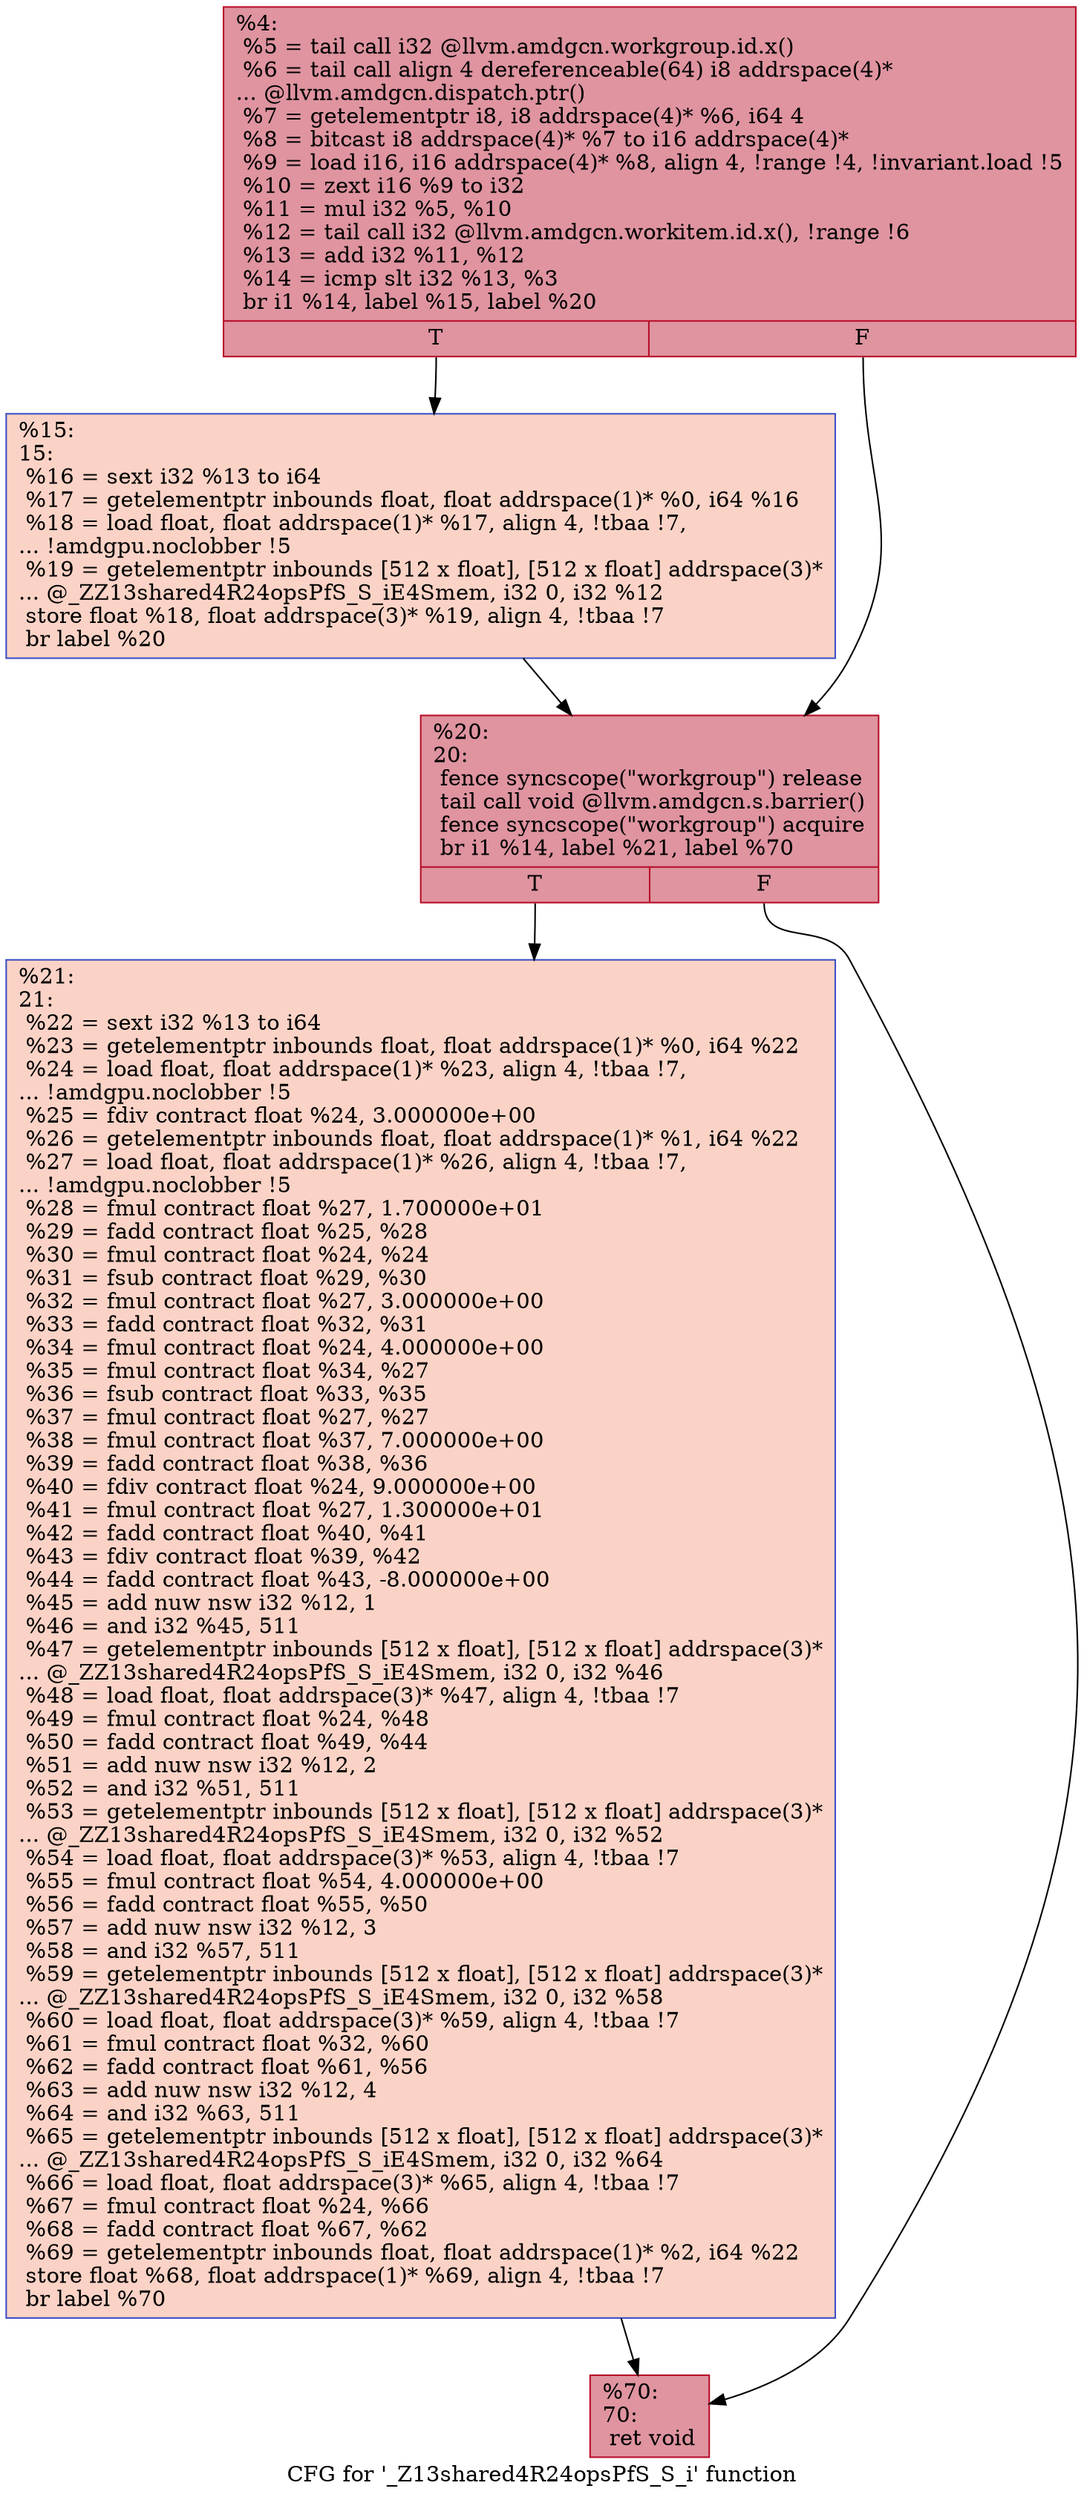 digraph "CFG for '_Z13shared4R24opsPfS_S_i' function" {
	label="CFG for '_Z13shared4R24opsPfS_S_i' function";

	Node0x6494790 [shape=record,color="#b70d28ff", style=filled, fillcolor="#b70d2870",label="{%4:\l  %5 = tail call i32 @llvm.amdgcn.workgroup.id.x()\l  %6 = tail call align 4 dereferenceable(64) i8 addrspace(4)*\l... @llvm.amdgcn.dispatch.ptr()\l  %7 = getelementptr i8, i8 addrspace(4)* %6, i64 4\l  %8 = bitcast i8 addrspace(4)* %7 to i16 addrspace(4)*\l  %9 = load i16, i16 addrspace(4)* %8, align 4, !range !4, !invariant.load !5\l  %10 = zext i16 %9 to i32\l  %11 = mul i32 %5, %10\l  %12 = tail call i32 @llvm.amdgcn.workitem.id.x(), !range !6\l  %13 = add i32 %11, %12\l  %14 = icmp slt i32 %13, %3\l  br i1 %14, label %15, label %20\l|{<s0>T|<s1>F}}"];
	Node0x6494790:s0 -> Node0x64966a0;
	Node0x6494790:s1 -> Node0x6496730;
	Node0x64966a0 [shape=record,color="#3d50c3ff", style=filled, fillcolor="#f59c7d70",label="{%15:\l15:                                               \l  %16 = sext i32 %13 to i64\l  %17 = getelementptr inbounds float, float addrspace(1)* %0, i64 %16\l  %18 = load float, float addrspace(1)* %17, align 4, !tbaa !7,\l... !amdgpu.noclobber !5\l  %19 = getelementptr inbounds [512 x float], [512 x float] addrspace(3)*\l... @_ZZ13shared4R24opsPfS_S_iE4Smem, i32 0, i32 %12\l  store float %18, float addrspace(3)* %19, align 4, !tbaa !7\l  br label %20\l}"];
	Node0x64966a0 -> Node0x6496730;
	Node0x6496730 [shape=record,color="#b70d28ff", style=filled, fillcolor="#b70d2870",label="{%20:\l20:                                               \l  fence syncscope(\"workgroup\") release\l  tail call void @llvm.amdgcn.s.barrier()\l  fence syncscope(\"workgroup\") acquire\l  br i1 %14, label %21, label %70\l|{<s0>T|<s1>F}}"];
	Node0x6496730:s0 -> Node0x6497d20;
	Node0x6496730:s1 -> Node0x6497d70;
	Node0x6497d20 [shape=record,color="#3d50c3ff", style=filled, fillcolor="#f59c7d70",label="{%21:\l21:                                               \l  %22 = sext i32 %13 to i64\l  %23 = getelementptr inbounds float, float addrspace(1)* %0, i64 %22\l  %24 = load float, float addrspace(1)* %23, align 4, !tbaa !7,\l... !amdgpu.noclobber !5\l  %25 = fdiv contract float %24, 3.000000e+00\l  %26 = getelementptr inbounds float, float addrspace(1)* %1, i64 %22\l  %27 = load float, float addrspace(1)* %26, align 4, !tbaa !7,\l... !amdgpu.noclobber !5\l  %28 = fmul contract float %27, 1.700000e+01\l  %29 = fadd contract float %25, %28\l  %30 = fmul contract float %24, %24\l  %31 = fsub contract float %29, %30\l  %32 = fmul contract float %27, 3.000000e+00\l  %33 = fadd contract float %32, %31\l  %34 = fmul contract float %24, 4.000000e+00\l  %35 = fmul contract float %34, %27\l  %36 = fsub contract float %33, %35\l  %37 = fmul contract float %27, %27\l  %38 = fmul contract float %37, 7.000000e+00\l  %39 = fadd contract float %38, %36\l  %40 = fdiv contract float %24, 9.000000e+00\l  %41 = fmul contract float %27, 1.300000e+01\l  %42 = fadd contract float %40, %41\l  %43 = fdiv contract float %39, %42\l  %44 = fadd contract float %43, -8.000000e+00\l  %45 = add nuw nsw i32 %12, 1\l  %46 = and i32 %45, 511\l  %47 = getelementptr inbounds [512 x float], [512 x float] addrspace(3)*\l... @_ZZ13shared4R24opsPfS_S_iE4Smem, i32 0, i32 %46\l  %48 = load float, float addrspace(3)* %47, align 4, !tbaa !7\l  %49 = fmul contract float %24, %48\l  %50 = fadd contract float %49, %44\l  %51 = add nuw nsw i32 %12, 2\l  %52 = and i32 %51, 511\l  %53 = getelementptr inbounds [512 x float], [512 x float] addrspace(3)*\l... @_ZZ13shared4R24opsPfS_S_iE4Smem, i32 0, i32 %52\l  %54 = load float, float addrspace(3)* %53, align 4, !tbaa !7\l  %55 = fmul contract float %54, 4.000000e+00\l  %56 = fadd contract float %55, %50\l  %57 = add nuw nsw i32 %12, 3\l  %58 = and i32 %57, 511\l  %59 = getelementptr inbounds [512 x float], [512 x float] addrspace(3)*\l... @_ZZ13shared4R24opsPfS_S_iE4Smem, i32 0, i32 %58\l  %60 = load float, float addrspace(3)* %59, align 4, !tbaa !7\l  %61 = fmul contract float %32, %60\l  %62 = fadd contract float %61, %56\l  %63 = add nuw nsw i32 %12, 4\l  %64 = and i32 %63, 511\l  %65 = getelementptr inbounds [512 x float], [512 x float] addrspace(3)*\l... @_ZZ13shared4R24opsPfS_S_iE4Smem, i32 0, i32 %64\l  %66 = load float, float addrspace(3)* %65, align 4, !tbaa !7\l  %67 = fmul contract float %24, %66\l  %68 = fadd contract float %67, %62\l  %69 = getelementptr inbounds float, float addrspace(1)* %2, i64 %22\l  store float %68, float addrspace(1)* %69, align 4, !tbaa !7\l  br label %70\l}"];
	Node0x6497d20 -> Node0x6497d70;
	Node0x6497d70 [shape=record,color="#b70d28ff", style=filled, fillcolor="#b70d2870",label="{%70:\l70:                                               \l  ret void\l}"];
}
